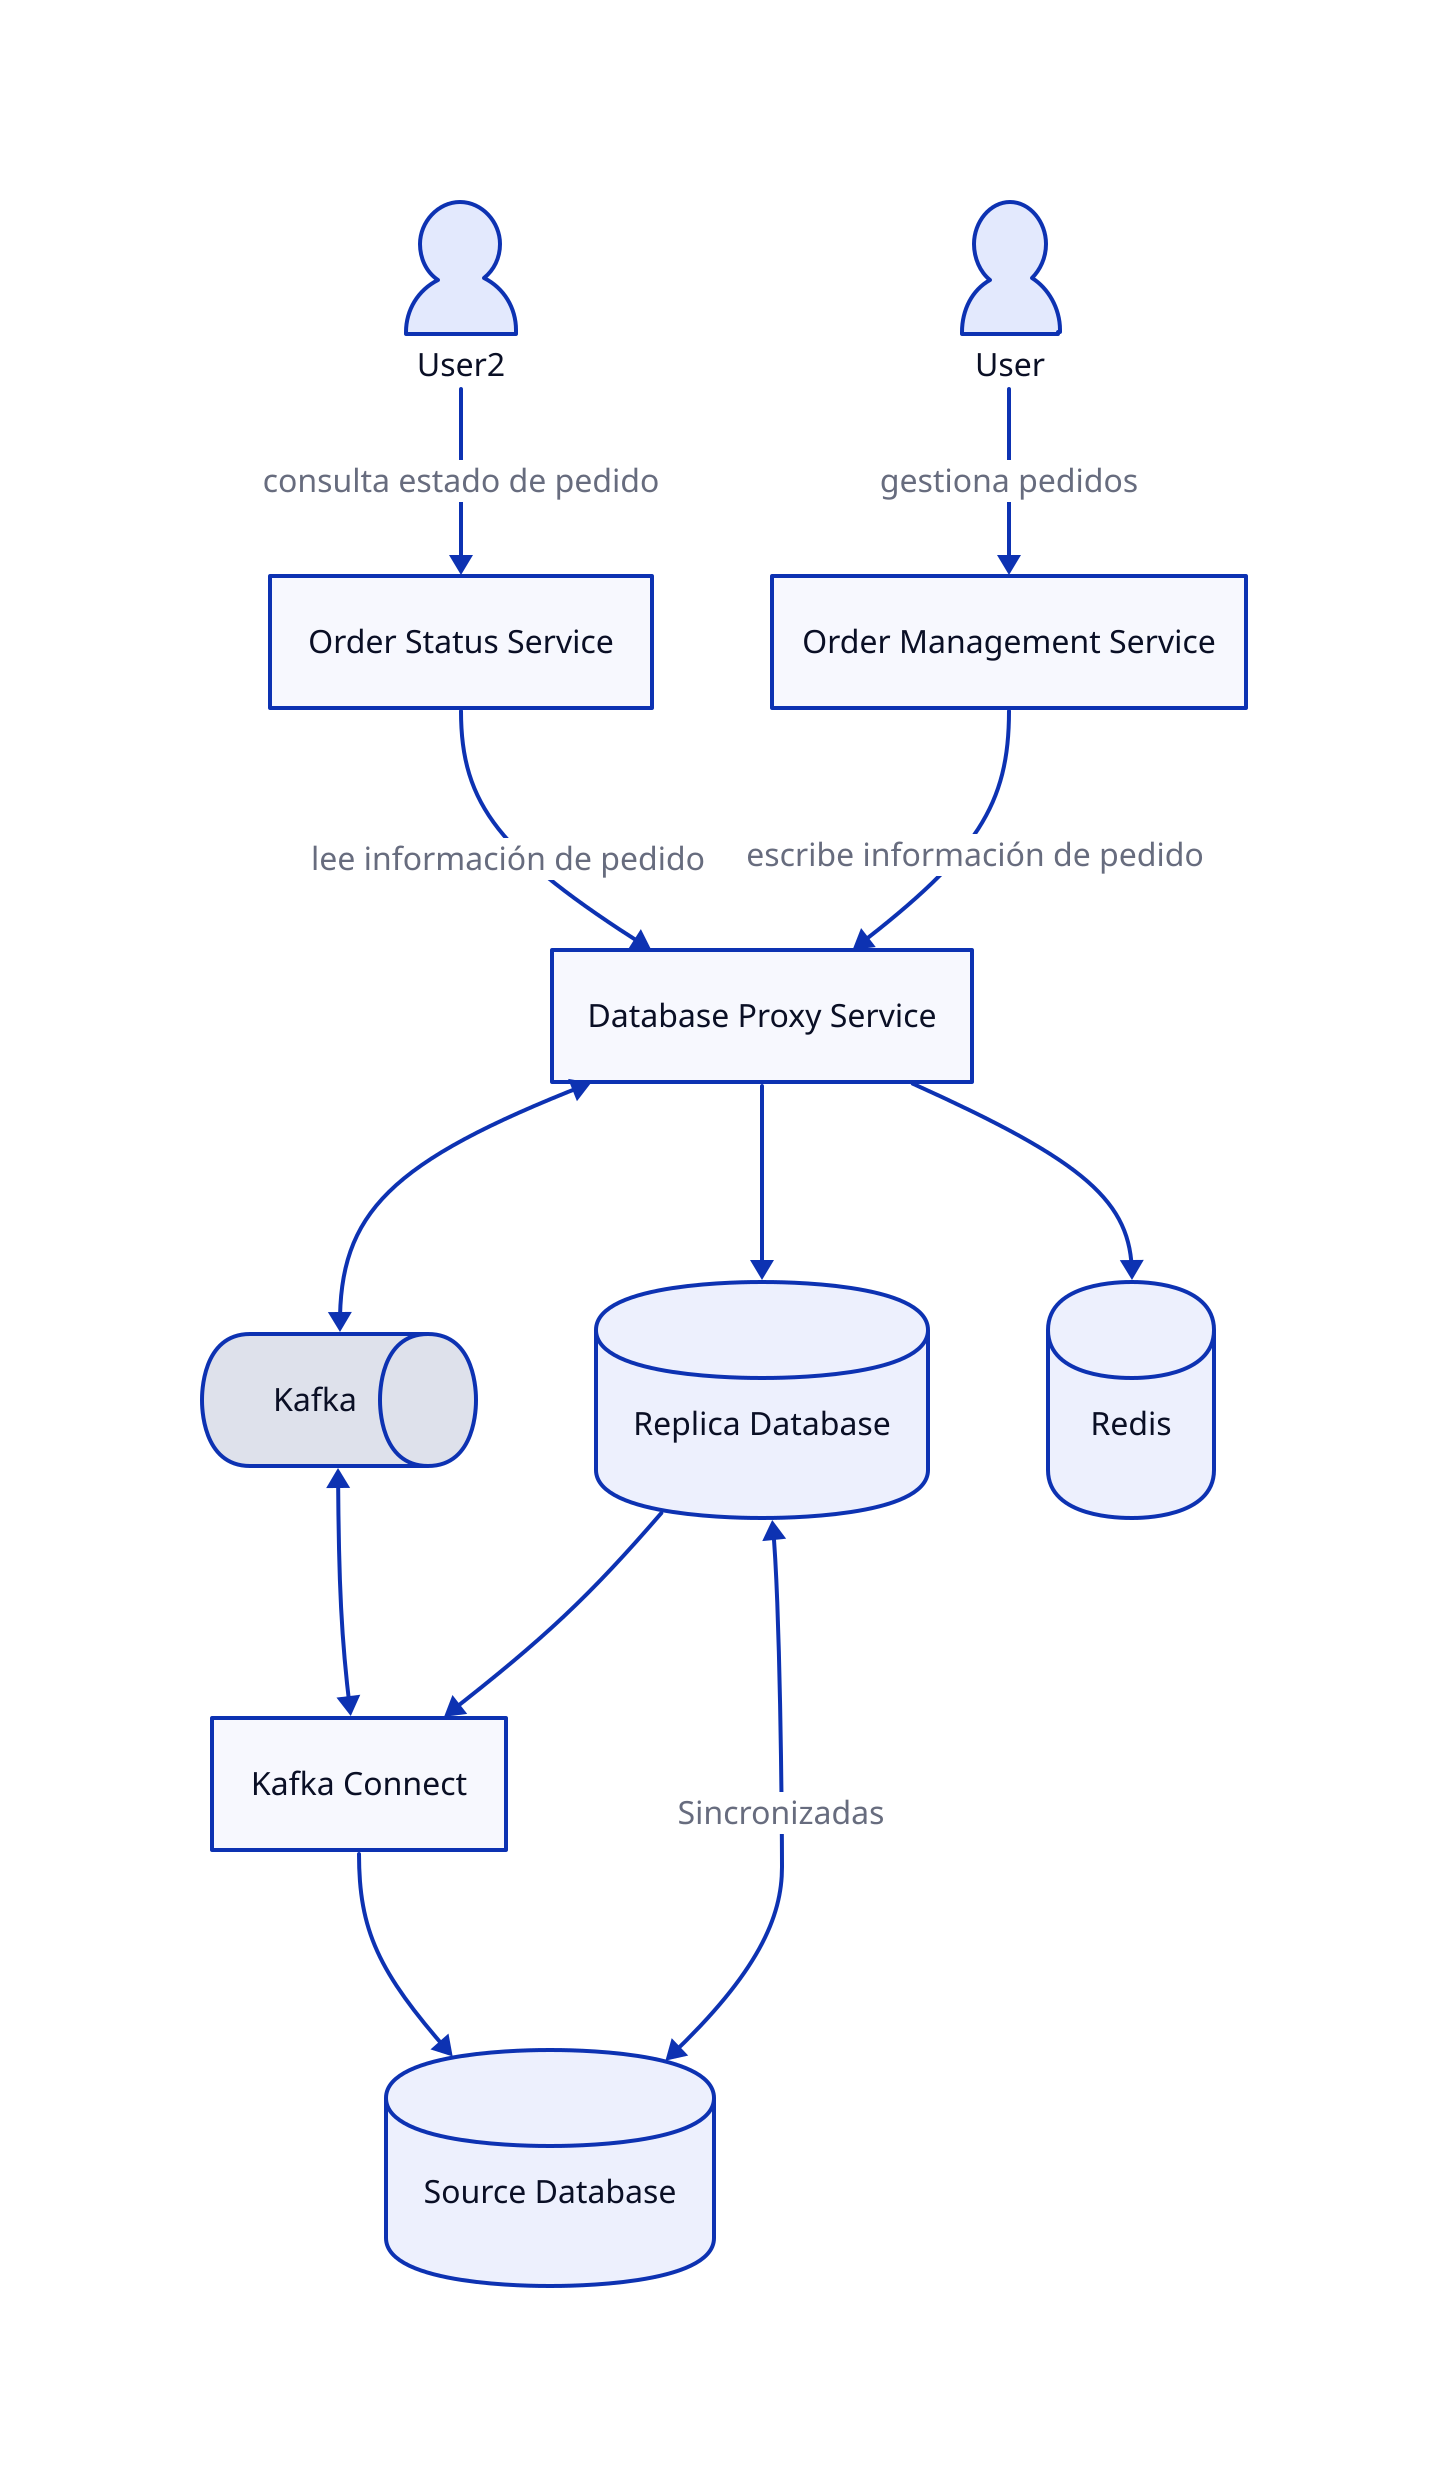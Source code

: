 User: {shape: person}
User2: {shape: person}

User -> Order Management Service: gestiona pedidos
User2 -> Order Status Service: consulta estado de pedido
Order Status Service -> Database Proxy Service: lee información de pedido

Source Database: {shape: cylinder}
Replica Database: {shape: cylinder}

Source Database <-> Replica Database: Sincronizadas

Database Proxy Service
Kafka: {shape: queue}
Kafka Connect
Redis: {shape: cylinder}

Database Proxy Service -> Replica Database

Order Management Service -> Database Proxy Service: escribe información de pedido
Database Proxy Service -> Redis
Database Proxy Service <-> Kafka
Kafka <-> Kafka Connect
Kafka Connect -> Source Database
Kafka Connect <- Replica Database
